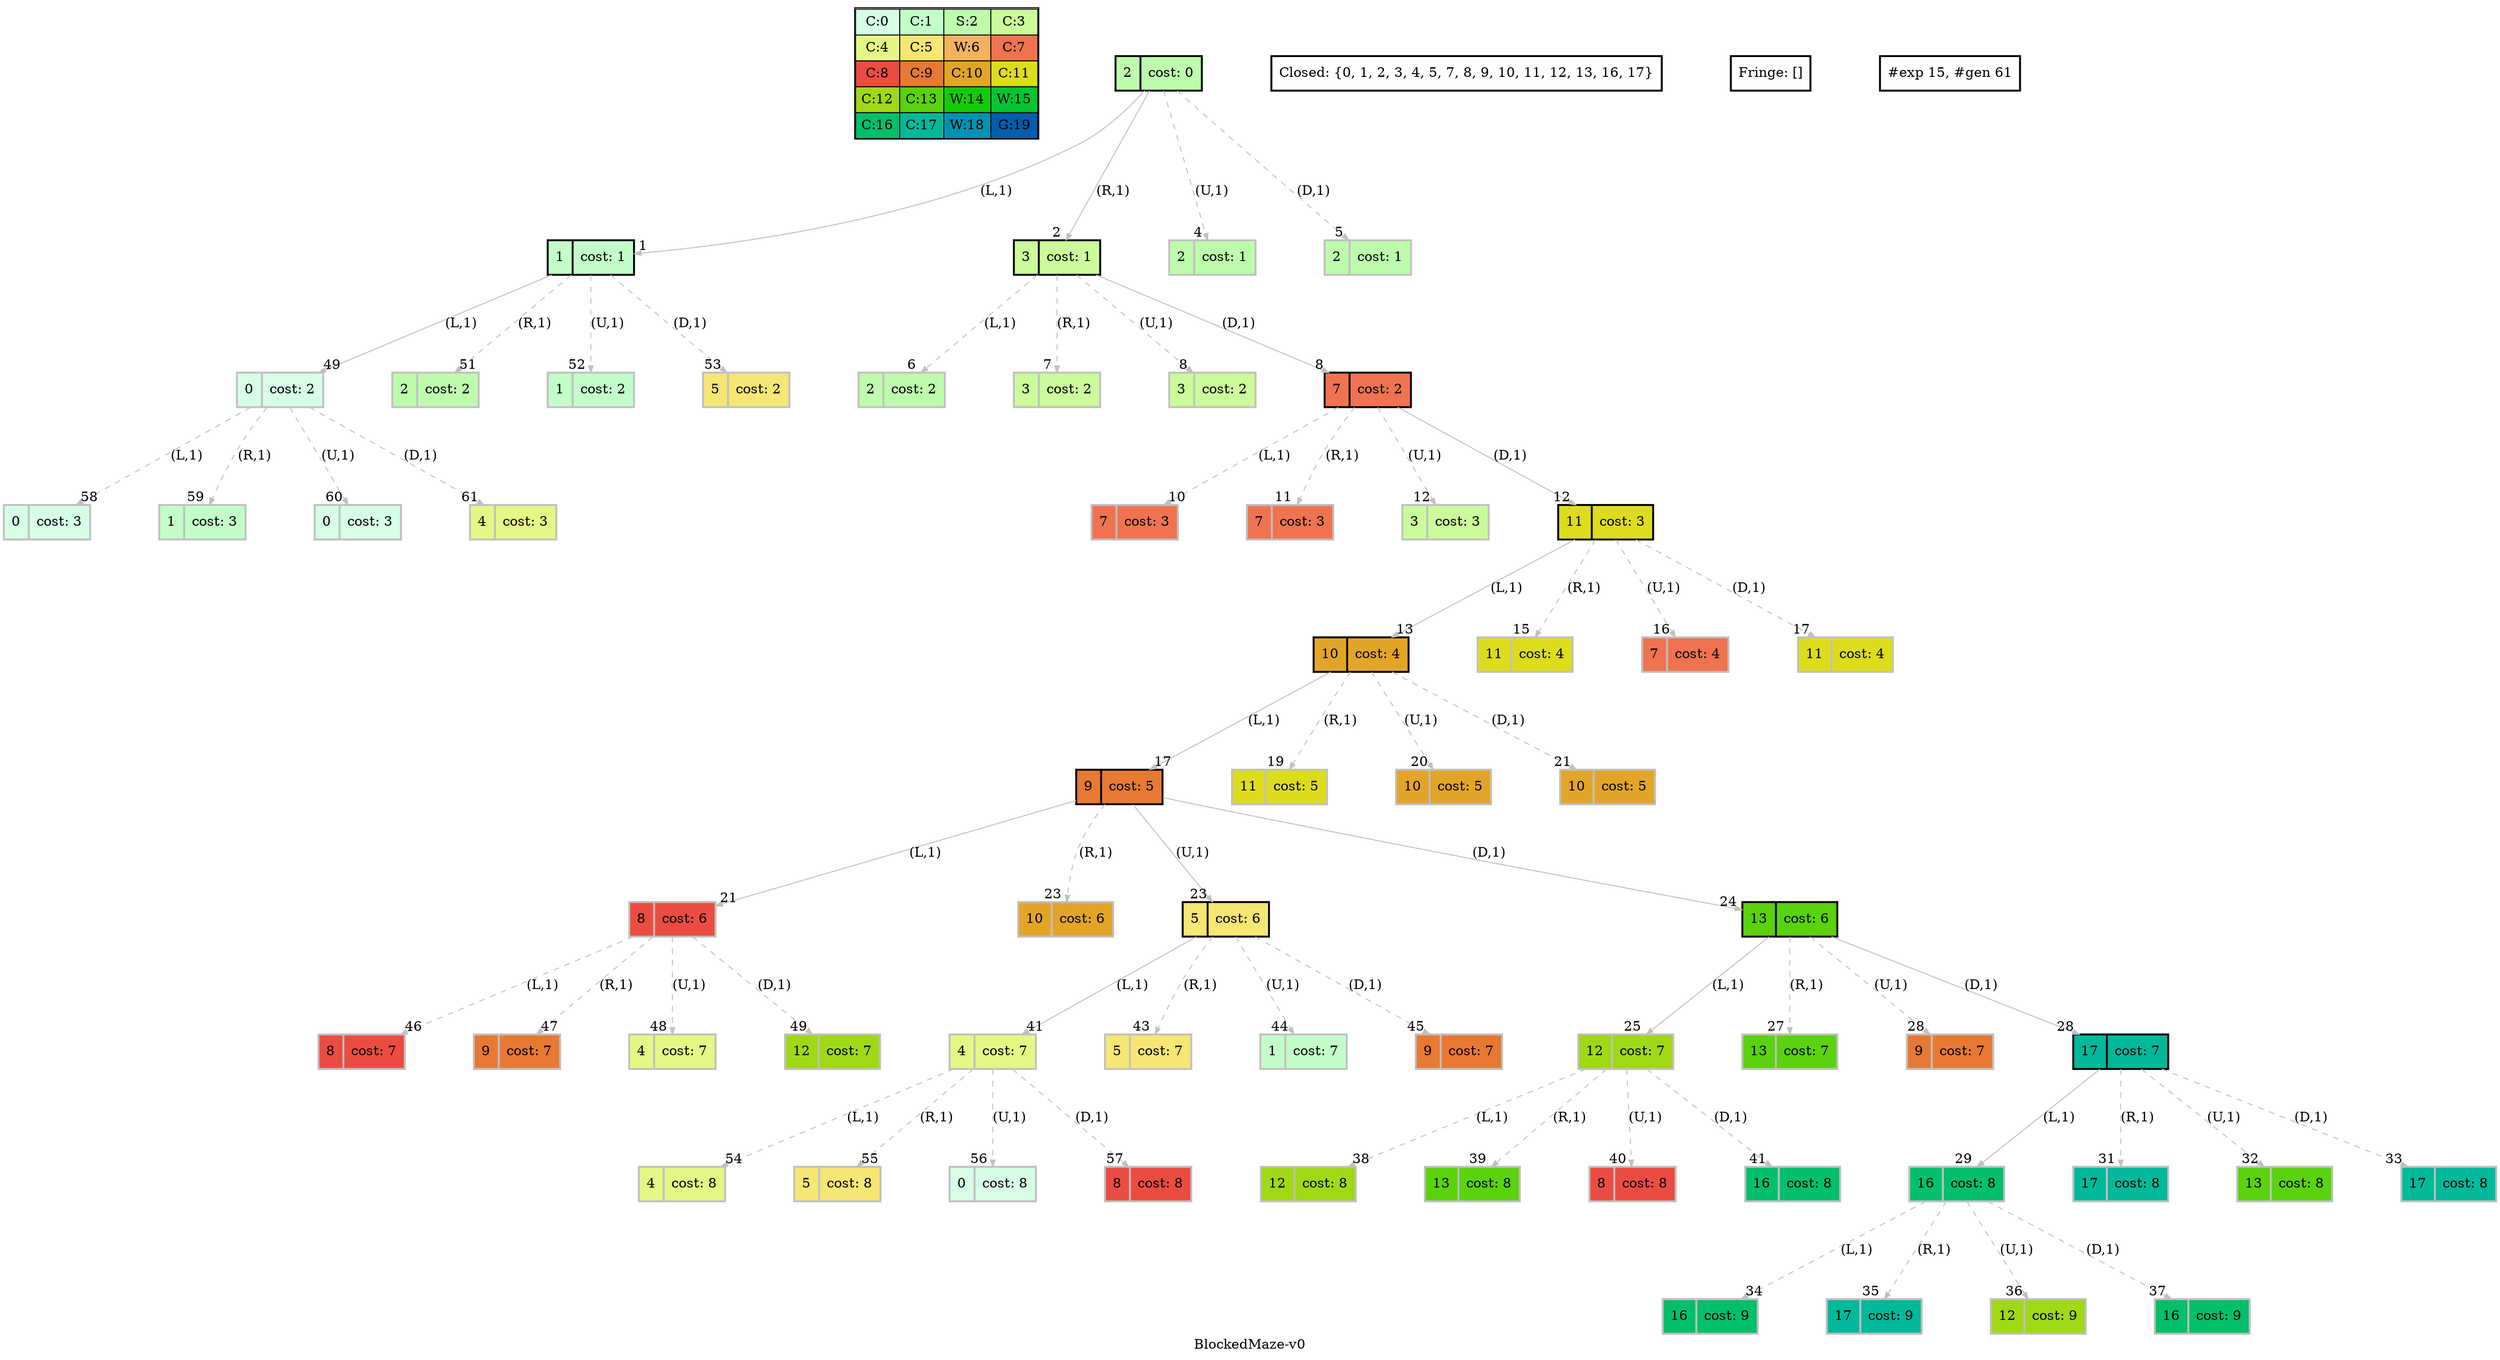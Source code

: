digraph BlockedMaze { label="BlockedMaze-v0" nodesep=1 ranksep="1.2" node [shape=record penwidth=2] edge [arrowsize=0.7] 
subgraph MAP {label=Map;map [shape=plaintext label=<<table border="1" cellpadding="5" cellspacing="0" cellborder="1"><tr><td bgcolor="0.39803922 0.15947579 0.99679532 1.        ">C:0</td><td bgcolor="0.35098039 0.23194764 0.99315867 1.        ">C:1</td><td bgcolor="0.29607843 0.31486959 0.98720184 1.        ">S:2</td><td bgcolor="0.24901961 0.38410575 0.98063477 1.        ">C:3</td></tr><tr><td bgcolor="0.19411765 0.46220388 0.97128103 1.        ">C:4</td><td bgcolor="0.14705882 0.52643216 0.96182564 1.        ">C:5</td><td bgcolor="0.09215686 0.59770746 0.94913494 1.        ">W:6</td><td bgcolor="0.0372549  0.66454018 0.93467977 1.        ">C:7</td></tr><tr><td bgcolor="0.00980392 0.71791192 0.92090552 1.        ">C:8</td><td bgcolor="0.06470588 0.77520398 0.9032472  1.        ">C:9</td><td bgcolor="0.11176471 0.81974048 0.88677369 1.        ">C:10</td><td bgcolor="0.16666667 0.8660254  0.8660254  1.        ">C:11</td></tr><tr><td bgcolor="0.21372549 0.9005867  0.84695821 1.        ">C:12</td><td bgcolor="0.26862745 0.93467977 0.82325295 1.        ">C:13</td><td bgcolor="0.32352941 0.96182564 0.79801723 1.        ">W:14</td><td bgcolor="0.37058824 0.97940977 0.77520398 1.        ">W:15</td></tr><tr><td bgcolor="0.4254902  0.99315867 0.74725253 1.        ">C:16</td><td bgcolor="0.47254902 0.99907048 0.72218645 1.        ">C:17</td><td bgcolor="0.52745098 0.99907048 0.69169844 1.        ">W:18</td><td bgcolor="0.5745098  0.99315867 0.66454018 1.        ">G:19</td></tr></table>>]} 
"0_2" [label="<f0>2 |<f1> cost: 0" style=filled color=grey fillcolor="0.29607843 0.31486959 0.98720184 1.        "];  
"0_2" [label="<f0>2 |<f1> cost: 0" style=filled color=black fillcolor="0.29607843 0.31486959 0.98720184 1.        "];  "0_2.1-0" [label="<f0>1 |<f1> cost: 1" style=filled color=grey fillcolor="0.35098039 0.23194764 0.99315867 1.        "];   "0_2" -> "0_2.1-0" [label="(L,1)" headlabel=" 1 " style="" color=grey ]; "0_c" [label="Closed: {2}" shape=box]; "0_fr" [label="Fringe: []" shape=box];
"0_2.3-1" [label="<f0>3 |<f1> cost: 1" style=filled color=grey fillcolor="0.24901961 0.38410575 0.98063477 1.        "];   "0_2" -> "0_2.3-1" [label="(R,1)" headlabel=" 2 " style="" color=grey ]; "0_c" [label="Closed: {2}" shape=box]; "0_fr" [label="Fringe: ['1']" shape=box];
"0_2.2-2" [label="<f0>2 |<f1> cost: 1" style=filled color=grey fillcolor="0.29607843 0.31486959 0.98720184 1.        "];   "0_2" -> "0_2.2-2" [label="(U,1)" headlabel=" 4 " style="dashed" color=grey ]; "0_c" [label="Closed: {2}" shape=box]; "0_fr" [label="Fringe: ['1', '3']" shape=box];
"0_2.2-3" [label="<f0>2 |<f1> cost: 1" style=filled color=grey fillcolor="0.29607843 0.31486959 0.98720184 1.        "];   "0_2" -> "0_2.2-3" [label="(D,1)" headlabel=" 5 " style="dashed" color=grey ]; "0_c" [label="Closed: {2}" shape=box]; "0_fr" [label="Fringe: ['1', '3']" shape=box];
"0_2.3.2-0" [label="<f0>2 |<f1> cost: 2" style=filled color=grey fillcolor="0.29607843 0.31486959 0.98720184 1.        "];   "0_2.3-1" -> "0_2.3.2-0" [label="(L,1)" headlabel=" 6 " style="dashed" color=grey ]; "0_c" [label="Closed: {2, 3}" shape=box]; "0_fr" [label="Fringe: ['1']" shape=box];
"0_2.3.3-1" [label="<f0>3 |<f1> cost: 2" style=filled color=grey fillcolor="0.24901961 0.38410575 0.98063477 1.        "];   "0_2.3-1" -> "0_2.3.3-1" [label="(R,1)" headlabel=" 7 " style="dashed" color=grey ]; "0_c" [label="Closed: {2, 3}" shape=box]; "0_fr" [label="Fringe: ['1']" shape=box];
"0_2.3.3-2" [label="<f0>3 |<f1> cost: 2" style=filled color=grey fillcolor="0.24901961 0.38410575 0.98063477 1.        "];   "0_2.3-1" -> "0_2.3.3-2" [label="(U,1)" headlabel=" 8 " style="dashed" color=grey ]; "0_c" [label="Closed: {2, 3}" shape=box]; "0_fr" [label="Fringe: ['1']" shape=box];
"0_2.3-1" [label="<f0>3 |<f1> cost: 1" style=filled color=black fillcolor="0.24901961 0.38410575 0.98063477 1.        "];  "0_2.3.7-3" [label="<f0>7 |<f1> cost: 2" style=filled color=grey fillcolor="0.0372549  0.66454018 0.93467977 1.        "];   "0_2.3-1" -> "0_2.3.7-3" [label="(D,1)" headlabel=" 8 " style="" color=grey ]; "0_c" [label="Closed: {2, 3}" shape=box]; "0_fr" [label="Fringe: ['1']" shape=box];
"0_2.3.7.7-0" [label="<f0>7 |<f1> cost: 3" style=filled color=grey fillcolor="0.0372549  0.66454018 0.93467977 1.        "];   "0_2.3.7-3" -> "0_2.3.7.7-0" [label="(L,1)" headlabel=" 10 " style="dashed" color=grey ]; "0_c" [label="Closed: {2, 3, 7}" shape=box]; "0_fr" [label="Fringe: ['1']" shape=box];
"0_2.3.7.7-1" [label="<f0>7 |<f1> cost: 3" style=filled color=grey fillcolor="0.0372549  0.66454018 0.93467977 1.        "];   "0_2.3.7-3" -> "0_2.3.7.7-1" [label="(R,1)" headlabel=" 11 " style="dashed" color=grey ]; "0_c" [label="Closed: {2, 3, 7}" shape=box]; "0_fr" [label="Fringe: ['1']" shape=box];
"0_2.3.7.3-2" [label="<f0>3 |<f1> cost: 3" style=filled color=grey fillcolor="0.24901961 0.38410575 0.98063477 1.        "];   "0_2.3.7-3" -> "0_2.3.7.3-2" [label="(U,1)" headlabel=" 12 " style="dashed" color=grey ]; "0_c" [label="Closed: {2, 3, 7}" shape=box]; "0_fr" [label="Fringe: ['1']" shape=box];
"0_2.3.7-3" [label="<f0>7 |<f1> cost: 2" style=filled color=black fillcolor="0.0372549  0.66454018 0.93467977 1.        "];  "0_2.3.7.11-3" [label="<f0>11 |<f1> cost: 3" style=filled color=grey fillcolor="0.16666667 0.8660254  0.8660254  1.        "];   "0_2.3.7-3" -> "0_2.3.7.11-3" [label="(D,1)" headlabel=" 12 " style="" color=grey ]; "0_c" [label="Closed: {2, 3, 7}" shape=box]; "0_fr" [label="Fringe: ['1']" shape=box];
"0_2.3.7.11-3" [label="<f0>11 |<f1> cost: 3" style=filled color=black fillcolor="0.16666667 0.8660254  0.8660254  1.        "];  "0_2.3.7.11.10-0" [label="<f0>10 |<f1> cost: 4" style=filled color=grey fillcolor="0.11176471 0.81974048 0.88677369 1.        "];   "0_2.3.7.11-3" -> "0_2.3.7.11.10-0" [label="(L,1)" headlabel=" 13 " style="" color=grey ]; "0_c" [label="Closed: {11, 2, 3, 7}" shape=box]; "0_fr" [label="Fringe: ['1']" shape=box];
"0_2.3.7.11.11-1" [label="<f0>11 |<f1> cost: 4" style=filled color=grey fillcolor="0.16666667 0.8660254  0.8660254  1.        "];   "0_2.3.7.11-3" -> "0_2.3.7.11.11-1" [label="(R,1)" headlabel=" 15 " style="dashed" color=grey ]; "0_c" [label="Closed: {11, 2, 3, 7}" shape=box]; "0_fr" [label="Fringe: ['1', '10']" shape=box];
"0_2.3.7.11.7-2" [label="<f0>7 |<f1> cost: 4" style=filled color=grey fillcolor="0.0372549  0.66454018 0.93467977 1.        "];   "0_2.3.7.11-3" -> "0_2.3.7.11.7-2" [label="(U,1)" headlabel=" 16 " style="dashed" color=grey ]; "0_c" [label="Closed: {11, 2, 3, 7}" shape=box]; "0_fr" [label="Fringe: ['1', '10']" shape=box];
"0_2.3.7.11.11-3" [label="<f0>11 |<f1> cost: 4" style=filled color=grey fillcolor="0.16666667 0.8660254  0.8660254  1.        "];   "0_2.3.7.11-3" -> "0_2.3.7.11.11-3" [label="(D,1)" headlabel=" 17 " style="dashed" color=grey ]; "0_c" [label="Closed: {11, 2, 3, 7}" shape=box]; "0_fr" [label="Fringe: ['1', '10']" shape=box];
"0_2.3.7.11.10-0" [label="<f0>10 |<f1> cost: 4" style=filled color=black fillcolor="0.11176471 0.81974048 0.88677369 1.        "];  "0_2.3.7.11.10.9-0" [label="<f0>9 |<f1> cost: 5" style=filled color=grey fillcolor="0.06470588 0.77520398 0.9032472  1.        "];   "0_2.3.7.11.10-0" -> "0_2.3.7.11.10.9-0" [label="(L,1)" headlabel=" 17 " style="" color=grey ]; "0_c" [label="Closed: {2, 3, 7, 10, 11}" shape=box]; "0_fr" [label="Fringe: ['1']" shape=box];
"0_2.3.7.11.10.11-1" [label="<f0>11 |<f1> cost: 5" style=filled color=grey fillcolor="0.16666667 0.8660254  0.8660254  1.        "];   "0_2.3.7.11.10-0" -> "0_2.3.7.11.10.11-1" [label="(R,1)" headlabel=" 19 " style="dashed" color=grey ]; "0_c" [label="Closed: {2, 3, 7, 10, 11}" shape=box]; "0_fr" [label="Fringe: ['1', '9']" shape=box];
"0_2.3.7.11.10.10-2" [label="<f0>10 |<f1> cost: 5" style=filled color=grey fillcolor="0.11176471 0.81974048 0.88677369 1.        "];   "0_2.3.7.11.10-0" -> "0_2.3.7.11.10.10-2" [label="(U,1)" headlabel=" 20 " style="dashed" color=grey ]; "0_c" [label="Closed: {2, 3, 7, 10, 11}" shape=box]; "0_fr" [label="Fringe: ['1', '9']" shape=box];
"0_2.3.7.11.10.10-3" [label="<f0>10 |<f1> cost: 5" style=filled color=grey fillcolor="0.11176471 0.81974048 0.88677369 1.        "];   "0_2.3.7.11.10-0" -> "0_2.3.7.11.10.10-3" [label="(D,1)" headlabel=" 21 " style="dashed" color=grey ]; "0_c" [label="Closed: {2, 3, 7, 10, 11}" shape=box]; "0_fr" [label="Fringe: ['1', '9']" shape=box];
"0_2.3.7.11.10.9-0" [label="<f0>9 |<f1> cost: 5" style=filled color=black fillcolor="0.06470588 0.77520398 0.9032472  1.        "];  "0_2.3.7.11.10.9.8-0" [label="<f0>8 |<f1> cost: 6" style=filled color=grey fillcolor="0.00980392 0.71791192 0.92090552 1.        "];   "0_2.3.7.11.10.9-0" -> "0_2.3.7.11.10.9.8-0" [label="(L,1)" headlabel=" 21 " style="" color=grey ]; "0_c" [label="Closed: {2, 3, 7, 9, 10, 11}" shape=box]; "0_fr" [label="Fringe: ['1']" shape=box];
"0_2.3.7.11.10.9.10-1" [label="<f0>10 |<f1> cost: 6" style=filled color=grey fillcolor="0.11176471 0.81974048 0.88677369 1.        "];   "0_2.3.7.11.10.9-0" -> "0_2.3.7.11.10.9.10-1" [label="(R,1)" headlabel=" 23 " style="dashed" color=grey ]; "0_c" [label="Closed: {2, 3, 7, 9, 10, 11}" shape=box]; "0_fr" [label="Fringe: ['1', '8']" shape=box];
"0_2.3.7.11.10.9.5-2" [label="<f0>5 |<f1> cost: 6" style=filled color=grey fillcolor="0.14705882 0.52643216 0.96182564 1.        "];   "0_2.3.7.11.10.9-0" -> "0_2.3.7.11.10.9.5-2" [label="(U,1)" headlabel=" 23 " style="" color=grey ]; "0_c" [label="Closed: {2, 3, 7, 9, 10, 11}" shape=box]; "0_fr" [label="Fringe: ['1', '8']" shape=box];
"0_2.3.7.11.10.9.13-3" [label="<f0>13 |<f1> cost: 6" style=filled color=grey fillcolor="0.26862745 0.93467977 0.82325295 1.        "];   "0_2.3.7.11.10.9-0" -> "0_2.3.7.11.10.9.13-3" [label="(D,1)" headlabel=" 24 " style="" color=grey ]; "0_c" [label="Closed: {2, 3, 7, 9, 10, 11}" shape=box]; "0_fr" [label="Fringe: ['1', '8', '5']" shape=box];
"0_2.3.7.11.10.9.13-3" [label="<f0>13 |<f1> cost: 6" style=filled color=black fillcolor="0.26862745 0.93467977 0.82325295 1.        "];  "0_2.3.7.11.10.9.13.12-0" [label="<f0>12 |<f1> cost: 7" style=filled color=grey fillcolor="0.21372549 0.9005867  0.84695821 1.        "];   "0_2.3.7.11.10.9.13-3" -> "0_2.3.7.11.10.9.13.12-0" [label="(L,1)" headlabel=" 25 " style="" color=grey ]; "0_c" [label="Closed: {2, 3, 7, 9, 10, 11, 13}" shape=box]; "0_fr" [label="Fringe: ['1', '8', '5']" shape=box];
"0_2.3.7.11.10.9.13.13-1" [label="<f0>13 |<f1> cost: 7" style=filled color=grey fillcolor="0.26862745 0.93467977 0.82325295 1.        "];   "0_2.3.7.11.10.9.13-3" -> "0_2.3.7.11.10.9.13.13-1" [label="(R,1)" headlabel=" 27 " style="dashed" color=grey ]; "0_c" [label="Closed: {2, 3, 7, 9, 10, 11, 13}" shape=box]; "0_fr" [label="Fringe: ['1', '8', '5', '12']" shape=box];
"0_2.3.7.11.10.9.13.9-2" [label="<f0>9 |<f1> cost: 7" style=filled color=grey fillcolor="0.06470588 0.77520398 0.9032472  1.        "];   "0_2.3.7.11.10.9.13-3" -> "0_2.3.7.11.10.9.13.9-2" [label="(U,1)" headlabel=" 28 " style="dashed" color=grey ]; "0_c" [label="Closed: {2, 3, 7, 9, 10, 11, 13}" shape=box]; "0_fr" [label="Fringe: ['1', '8', '5', '12']" shape=box];
"0_2.3.7.11.10.9.13.17-3" [label="<f0>17 |<f1> cost: 7" style=filled color=grey fillcolor="0.47254902 0.99907048 0.72218645 1.        "];   "0_2.3.7.11.10.9.13-3" -> "0_2.3.7.11.10.9.13.17-3" [label="(D,1)" headlabel=" 28 " style="" color=grey ]; "0_c" [label="Closed: {2, 3, 7, 9, 10, 11, 13}" shape=box]; "0_fr" [label="Fringe: ['1', '8', '5', '12']" shape=box];
"0_2.3.7.11.10.9.13.17-3" [label="<f0>17 |<f1> cost: 7" style=filled color=black fillcolor="0.47254902 0.99907048 0.72218645 1.        "];  "0_2.3.7.11.10.9.13.17.16-0" [label="<f0>16 |<f1> cost: 8" style=filled color=grey fillcolor="0.4254902  0.99315867 0.74725253 1.        "];   "0_2.3.7.11.10.9.13.17-3" -> "0_2.3.7.11.10.9.13.17.16-0" [label="(L,1)" headlabel=" 29 " style="" color=grey ]; "0_c" [label="Closed: {2, 3, 7, 9, 10, 11, 13, 17}" shape=box]; "0_fr" [label="Fringe: ['1', '8', '5', '12']" shape=box];
"0_2.3.7.11.10.9.13.17.17-1" [label="<f0>17 |<f1> cost: 8" style=filled color=grey fillcolor="0.47254902 0.99907048 0.72218645 1.        "];   "0_2.3.7.11.10.9.13.17-3" -> "0_2.3.7.11.10.9.13.17.17-1" [label="(R,1)" headlabel=" 31 " style="dashed" color=grey ]; "0_c" [label="Closed: {2, 3, 7, 9, 10, 11, 13, 17}" shape=box]; "0_fr" [label="Fringe: ['1', '8', '5', '12', '16']" shape=box];
"0_2.3.7.11.10.9.13.17.13-2" [label="<f0>13 |<f1> cost: 8" style=filled color=grey fillcolor="0.26862745 0.93467977 0.82325295 1.        "];   "0_2.3.7.11.10.9.13.17-3" -> "0_2.3.7.11.10.9.13.17.13-2" [label="(U,1)" headlabel=" 32 " style="dashed" color=grey ]; "0_c" [label="Closed: {2, 3, 7, 9, 10, 11, 13, 17}" shape=box]; "0_fr" [label="Fringe: ['1', '8', '5', '12', '16']" shape=box];
"0_2.3.7.11.10.9.13.17.17-3" [label="<f0>17 |<f1> cost: 8" style=filled color=grey fillcolor="0.47254902 0.99907048 0.72218645 1.        "];   "0_2.3.7.11.10.9.13.17-3" -> "0_2.3.7.11.10.9.13.17.17-3" [label="(D,1)" headlabel=" 33 " style="dashed" color=grey ]; "0_c" [label="Closed: {2, 3, 7, 9, 10, 11, 13, 17}" shape=box]; "0_fr" [label="Fringe: ['1', '8', '5', '12', '16']" shape=box];
"0_2.3.7.11.10.9.13.17.16.16-0" [label="<f0>16 |<f1> cost: 9" style=filled color=grey fillcolor="0.4254902  0.99315867 0.74725253 1.        "];   "0_2.3.7.11.10.9.13.17.16-0" -> "0_2.3.7.11.10.9.13.17.16.16-0" [label="(L,1)" headlabel=" 34 " style="dashed" color=grey ]; "0_c" [label="Closed: {2, 3, 7, 9, 10, 11, 13, 16, 17}" shape=box]; "0_fr" [label="Fringe: ['1', '8', '5', '12']" shape=box];
"0_2.3.7.11.10.9.13.17.16.17-1" [label="<f0>17 |<f1> cost: 9" style=filled color=grey fillcolor="0.47254902 0.99907048 0.72218645 1.        "];   "0_2.3.7.11.10.9.13.17.16-0" -> "0_2.3.7.11.10.9.13.17.16.17-1" [label="(R,1)" headlabel=" 35 " style="dashed" color=grey ]; "0_c" [label="Closed: {2, 3, 7, 9, 10, 11, 13, 16, 17}" shape=box]; "0_fr" [label="Fringe: ['1', '8', '5', '12']" shape=box];
"0_2.3.7.11.10.9.13.17.16.12-2" [label="<f0>12 |<f1> cost: 9" style=filled color=grey fillcolor="0.21372549 0.9005867  0.84695821 1.        "];   "0_2.3.7.11.10.9.13.17.16-0" -> "0_2.3.7.11.10.9.13.17.16.12-2" [label="(U,1)" headlabel=" 36 " style="dashed" color=grey ]; "0_c" [label="Closed: {2, 3, 7, 9, 10, 11, 13, 16, 17}" shape=box]; "0_fr" [label="Fringe: ['1', '8', '5', '12']" shape=box];
"0_2.3.7.11.10.9.13.17.16.16-3" [label="<f0>16 |<f1> cost: 9" style=filled color=grey fillcolor="0.4254902  0.99315867 0.74725253 1.        "];   "0_2.3.7.11.10.9.13.17.16-0" -> "0_2.3.7.11.10.9.13.17.16.16-3" [label="(D,1)" headlabel=" 37 " style="dashed" color=grey ]; "0_c" [label="Closed: {2, 3, 7, 9, 10, 11, 13, 16, 17}" shape=box]; "0_fr" [label="Fringe: ['1', '8', '5', '12']" shape=box];
"0_2.3.7.11.10.9.13.12.12-0" [label="<f0>12 |<f1> cost: 8" style=filled color=grey fillcolor="0.21372549 0.9005867  0.84695821 1.        "];   "0_2.3.7.11.10.9.13.12-0" -> "0_2.3.7.11.10.9.13.12.12-0" [label="(L,1)" headlabel=" 38 " style="dashed" color=grey ]; "0_c" [label="Closed: {2, 3, 7, 9, 10, 11, 12, 13, 16, 17}" shape=box]; "0_fr" [label="Fringe: ['1', '8', '5']" shape=box];
"0_2.3.7.11.10.9.13.12.13-1" [label="<f0>13 |<f1> cost: 8" style=filled color=grey fillcolor="0.26862745 0.93467977 0.82325295 1.        "];   "0_2.3.7.11.10.9.13.12-0" -> "0_2.3.7.11.10.9.13.12.13-1" [label="(R,1)" headlabel=" 39 " style="dashed" color=grey ]; "0_c" [label="Closed: {2, 3, 7, 9, 10, 11, 12, 13, 16, 17}" shape=box]; "0_fr" [label="Fringe: ['1', '8', '5']" shape=box];
"0_2.3.7.11.10.9.13.12.8-2" [label="<f0>8 |<f1> cost: 8" style=filled color=grey fillcolor="0.00980392 0.71791192 0.92090552 1.        "];   "0_2.3.7.11.10.9.13.12-0" -> "0_2.3.7.11.10.9.13.12.8-2" [label="(U,1)" headlabel=" 40 " style="dashed" color=grey ]; "0_c" [label="Closed: {2, 3, 7, 9, 10, 11, 12, 13, 16, 17}" shape=box]; "0_fr" [label="Fringe: ['1', '8', '5']" shape=box];
"0_2.3.7.11.10.9.13.12.16-3" [label="<f0>16 |<f1> cost: 8" style=filled color=grey fillcolor="0.4254902  0.99315867 0.74725253 1.        "];   "0_2.3.7.11.10.9.13.12-0" -> "0_2.3.7.11.10.9.13.12.16-3" [label="(D,1)" headlabel=" 41 " style="dashed" color=grey ]; "0_c" [label="Closed: {2, 3, 7, 9, 10, 11, 12, 13, 16, 17}" shape=box]; "0_fr" [label="Fringe: ['1', '8', '5']" shape=box];
"0_2.3.7.11.10.9.5-2" [label="<f0>5 |<f1> cost: 6" style=filled color=black fillcolor="0.14705882 0.52643216 0.96182564 1.        "];  "0_2.3.7.11.10.9.5.4-0" [label="<f0>4 |<f1> cost: 7" style=filled color=grey fillcolor="0.19411765 0.46220388 0.97128103 1.        "];   "0_2.3.7.11.10.9.5-2" -> "0_2.3.7.11.10.9.5.4-0" [label="(L,1)" headlabel=" 41 " style="" color=grey ]; "0_c" [label="Closed: {2, 3, 5, 7, 9, 10, 11, 12, 13, 16, 17}" shape=box]; "0_fr" [label="Fringe: ['1', '8']" shape=box];
"0_2.3.7.11.10.9.5.5-1" [label="<f0>5 |<f1> cost: 7" style=filled color=grey fillcolor="0.14705882 0.52643216 0.96182564 1.        "];   "0_2.3.7.11.10.9.5-2" -> "0_2.3.7.11.10.9.5.5-1" [label="(R,1)" headlabel=" 43 " style="dashed" color=grey ]; "0_c" [label="Closed: {2, 3, 5, 7, 9, 10, 11, 12, 13, 16, 17}" shape=box]; "0_fr" [label="Fringe: ['1', '8', '4']" shape=box];
"0_2.3.7.11.10.9.5.1-2" [label="<f0>1 |<f1> cost: 7" style=filled color=grey fillcolor="0.35098039 0.23194764 0.99315867 1.        "];   "0_2.3.7.11.10.9.5-2" -> "0_2.3.7.11.10.9.5.1-2" [label="(U,1)" headlabel=" 44 " style="dashed" color=grey ]; "0_c" [label="Closed: {2, 3, 5, 7, 9, 10, 11, 12, 13, 16, 17}" shape=box]; "0_fr" [label="Fringe: ['1', '8', '4']" shape=box];
"0_2.3.7.11.10.9.5.9-3" [label="<f0>9 |<f1> cost: 7" style=filled color=grey fillcolor="0.06470588 0.77520398 0.9032472  1.        "];   "0_2.3.7.11.10.9.5-2" -> "0_2.3.7.11.10.9.5.9-3" [label="(D,1)" headlabel=" 45 " style="dashed" color=grey ]; "0_c" [label="Closed: {2, 3, 5, 7, 9, 10, 11, 12, 13, 16, 17}" shape=box]; "0_fr" [label="Fringe: ['1', '8', '4']" shape=box];
"0_2.3.7.11.10.9.8.8-0" [label="<f0>8 |<f1> cost: 7" style=filled color=grey fillcolor="0.00980392 0.71791192 0.92090552 1.        "];   "0_2.3.7.11.10.9.8-0" -> "0_2.3.7.11.10.9.8.8-0" [label="(L,1)" headlabel=" 46 " style="dashed" color=grey ]; "0_c" [label="Closed: {2, 3, 5, 7, 8, 9, 10, 11, 12, 13, 16, 17}" shape=box]; "0_fr" [label="Fringe: ['1', '4']" shape=box];
"0_2.3.7.11.10.9.8.9-1" [label="<f0>9 |<f1> cost: 7" style=filled color=grey fillcolor="0.06470588 0.77520398 0.9032472  1.        "];   "0_2.3.7.11.10.9.8-0" -> "0_2.3.7.11.10.9.8.9-1" [label="(R,1)" headlabel=" 47 " style="dashed" color=grey ]; "0_c" [label="Closed: {2, 3, 5, 7, 8, 9, 10, 11, 12, 13, 16, 17}" shape=box]; "0_fr" [label="Fringe: ['1', '4']" shape=box];
"0_2.3.7.11.10.9.8.4-2" [label="<f0>4 |<f1> cost: 7" style=filled color=grey fillcolor="0.19411765 0.46220388 0.97128103 1.        "];   "0_2.3.7.11.10.9.8-0" -> "0_2.3.7.11.10.9.8.4-2" [label="(U,1)" headlabel=" 48 " style="dashed" color=grey ]; "0_c" [label="Closed: {2, 3, 5, 7, 8, 9, 10, 11, 12, 13, 16, 17}" shape=box]; "0_fr" [label="Fringe: ['1', '4']" shape=box];
"0_2.3.7.11.10.9.8.12-3" [label="<f0>12 |<f1> cost: 7" style=filled color=grey fillcolor="0.21372549 0.9005867  0.84695821 1.        "];   "0_2.3.7.11.10.9.8-0" -> "0_2.3.7.11.10.9.8.12-3" [label="(D,1)" headlabel=" 49 " style="dashed" color=grey ]; "0_c" [label="Closed: {2, 3, 5, 7, 8, 9, 10, 11, 12, 13, 16, 17}" shape=box]; "0_fr" [label="Fringe: ['1', '4']" shape=box];
"0_2.1-0" [label="<f0>1 |<f1> cost: 1" style=filled color=black fillcolor="0.35098039 0.23194764 0.99315867 1.        "];  "0_2.1.0-0" [label="<f0>0 |<f1> cost: 2" style=filled color=grey fillcolor="0.39803922 0.15947579 0.99679532 1.        "];   "0_2.1-0" -> "0_2.1.0-0" [label="(L,1)" headlabel=" 49 " style="" color=grey ]; "0_c" [label="Closed: {1, 2, 3, 5, 7, 8, 9, 10, 11, 12, 13, 16, 17}" shape=box]; "0_fr" [label="Fringe: ['4']" shape=box];
"0_2.1.2-1" [label="<f0>2 |<f1> cost: 2" style=filled color=grey fillcolor="0.29607843 0.31486959 0.98720184 1.        "];   "0_2.1-0" -> "0_2.1.2-1" [label="(R,1)" headlabel=" 51 " style="dashed" color=grey ]; "0_c" [label="Closed: {1, 2, 3, 5, 7, 8, 9, 10, 11, 12, 13, 16, 17}" shape=box]; "0_fr" [label="Fringe: ['4', '0']" shape=box];
"0_2.1.1-2" [label="<f0>1 |<f1> cost: 2" style=filled color=grey fillcolor="0.35098039 0.23194764 0.99315867 1.        "];   "0_2.1-0" -> "0_2.1.1-2" [label="(U,1)" headlabel=" 52 " style="dashed" color=grey ]; "0_c" [label="Closed: {1, 2, 3, 5, 7, 8, 9, 10, 11, 12, 13, 16, 17}" shape=box]; "0_fr" [label="Fringe: ['4', '0']" shape=box];
"0_2.1.5-3" [label="<f0>5 |<f1> cost: 2" style=filled color=grey fillcolor="0.14705882 0.52643216 0.96182564 1.        "];   "0_2.1-0" -> "0_2.1.5-3" [label="(D,1)" headlabel=" 53 " style="dashed" color=grey ]; "0_c" [label="Closed: {1, 2, 3, 5, 7, 8, 9, 10, 11, 12, 13, 16, 17}" shape=box]; "0_fr" [label="Fringe: ['4', '0']" shape=box];
"0_2.3.7.11.10.9.5.4.4-0" [label="<f0>4 |<f1> cost: 8" style=filled color=grey fillcolor="0.19411765 0.46220388 0.97128103 1.        "];   "0_2.3.7.11.10.9.5.4-0" -> "0_2.3.7.11.10.9.5.4.4-0" [label="(L,1)" headlabel=" 54 " style="dashed" color=grey ]; "0_c" [label="Closed: {1, 2, 3, 4, 5, 7, 8, 9, 10, 11, 12, 13, 16, 17}" shape=box]; "0_fr" [label="Fringe: ['0']" shape=box];
"0_2.3.7.11.10.9.5.4.5-1" [label="<f0>5 |<f1> cost: 8" style=filled color=grey fillcolor="0.14705882 0.52643216 0.96182564 1.        "];   "0_2.3.7.11.10.9.5.4-0" -> "0_2.3.7.11.10.9.5.4.5-1" [label="(R,1)" headlabel=" 55 " style="dashed" color=grey ]; "0_c" [label="Closed: {1, 2, 3, 4, 5, 7, 8, 9, 10, 11, 12, 13, 16, 17}" shape=box]; "0_fr" [label="Fringe: ['0']" shape=box];
"0_2.3.7.11.10.9.5.4.0-2" [label="<f0>0 |<f1> cost: 8" style=filled color=grey fillcolor="0.39803922 0.15947579 0.99679532 1.        "];   "0_2.3.7.11.10.9.5.4-0" -> "0_2.3.7.11.10.9.5.4.0-2" [label="(U,1)" headlabel=" 56 " style="dashed" color=grey ]; "0_c" [label="Closed: {1, 2, 3, 4, 5, 7, 8, 9, 10, 11, 12, 13, 16, 17}" shape=box]; "0_fr" [label="Fringe: ['0']" shape=box];
"0_2.3.7.11.10.9.5.4.8-3" [label="<f0>8 |<f1> cost: 8" style=filled color=grey fillcolor="0.00980392 0.71791192 0.92090552 1.        "];   "0_2.3.7.11.10.9.5.4-0" -> "0_2.3.7.11.10.9.5.4.8-3" [label="(D,1)" headlabel=" 57 " style="dashed" color=grey ]; "0_c" [label="Closed: {1, 2, 3, 4, 5, 7, 8, 9, 10, 11, 12, 13, 16, 17}" shape=box]; "0_fr" [label="Fringe: ['0']" shape=box];
"0_2.1.0.0-0" [label="<f0>0 |<f1> cost: 3" style=filled color=grey fillcolor="0.39803922 0.15947579 0.99679532 1.        "];   "0_2.1.0-0" -> "0_2.1.0.0-0" [label="(L,1)" headlabel=" 58 " style="dashed" color=grey ]; "0_c" [label="Closed: {0, 1, 2, 3, 4, 5, 7, 8, 9, 10, 11, 12, 13, 16, 17}" shape=box]; "0_fr" [label="Fringe: []" shape=box];
"0_2.1.0.1-1" [label="<f0>1 |<f1> cost: 3" style=filled color=grey fillcolor="0.35098039 0.23194764 0.99315867 1.        "];   "0_2.1.0-0" -> "0_2.1.0.1-1" [label="(R,1)" headlabel=" 59 " style="dashed" color=grey ]; "0_c" [label="Closed: {0, 1, 2, 3, 4, 5, 7, 8, 9, 10, 11, 12, 13, 16, 17}" shape=box]; "0_fr" [label="Fringe: []" shape=box];
"0_2.1.0.0-2" [label="<f0>0 |<f1> cost: 3" style=filled color=grey fillcolor="0.39803922 0.15947579 0.99679532 1.        "];   "0_2.1.0-0" -> "0_2.1.0.0-2" [label="(U,1)" headlabel=" 60 " style="dashed" color=grey ]; "0_c" [label="Closed: {0, 1, 2, 3, 4, 5, 7, 8, 9, 10, 11, 12, 13, 16, 17}" shape=box]; "0_fr" [label="Fringe: []" shape=box];
"0_2.1.0.4-3" [label="<f0>4 |<f1> cost: 3" style=filled color=grey fillcolor="0.19411765 0.46220388 0.97128103 1.        "];   "0_2.1.0-0" -> "0_2.1.0.4-3" [label="(D,1)" headlabel=" 61 " style="dashed" color=grey ]; "0_c" [label="Closed: {0, 1, 2, 3, 4, 5, 7, 8, 9, 10, 11, 12, 13, 16, 17}" shape=box]; "0_fr" [label="Fringe: []" shape=box];

"#exp 15, #gen 61" [ shape=box ]; }
